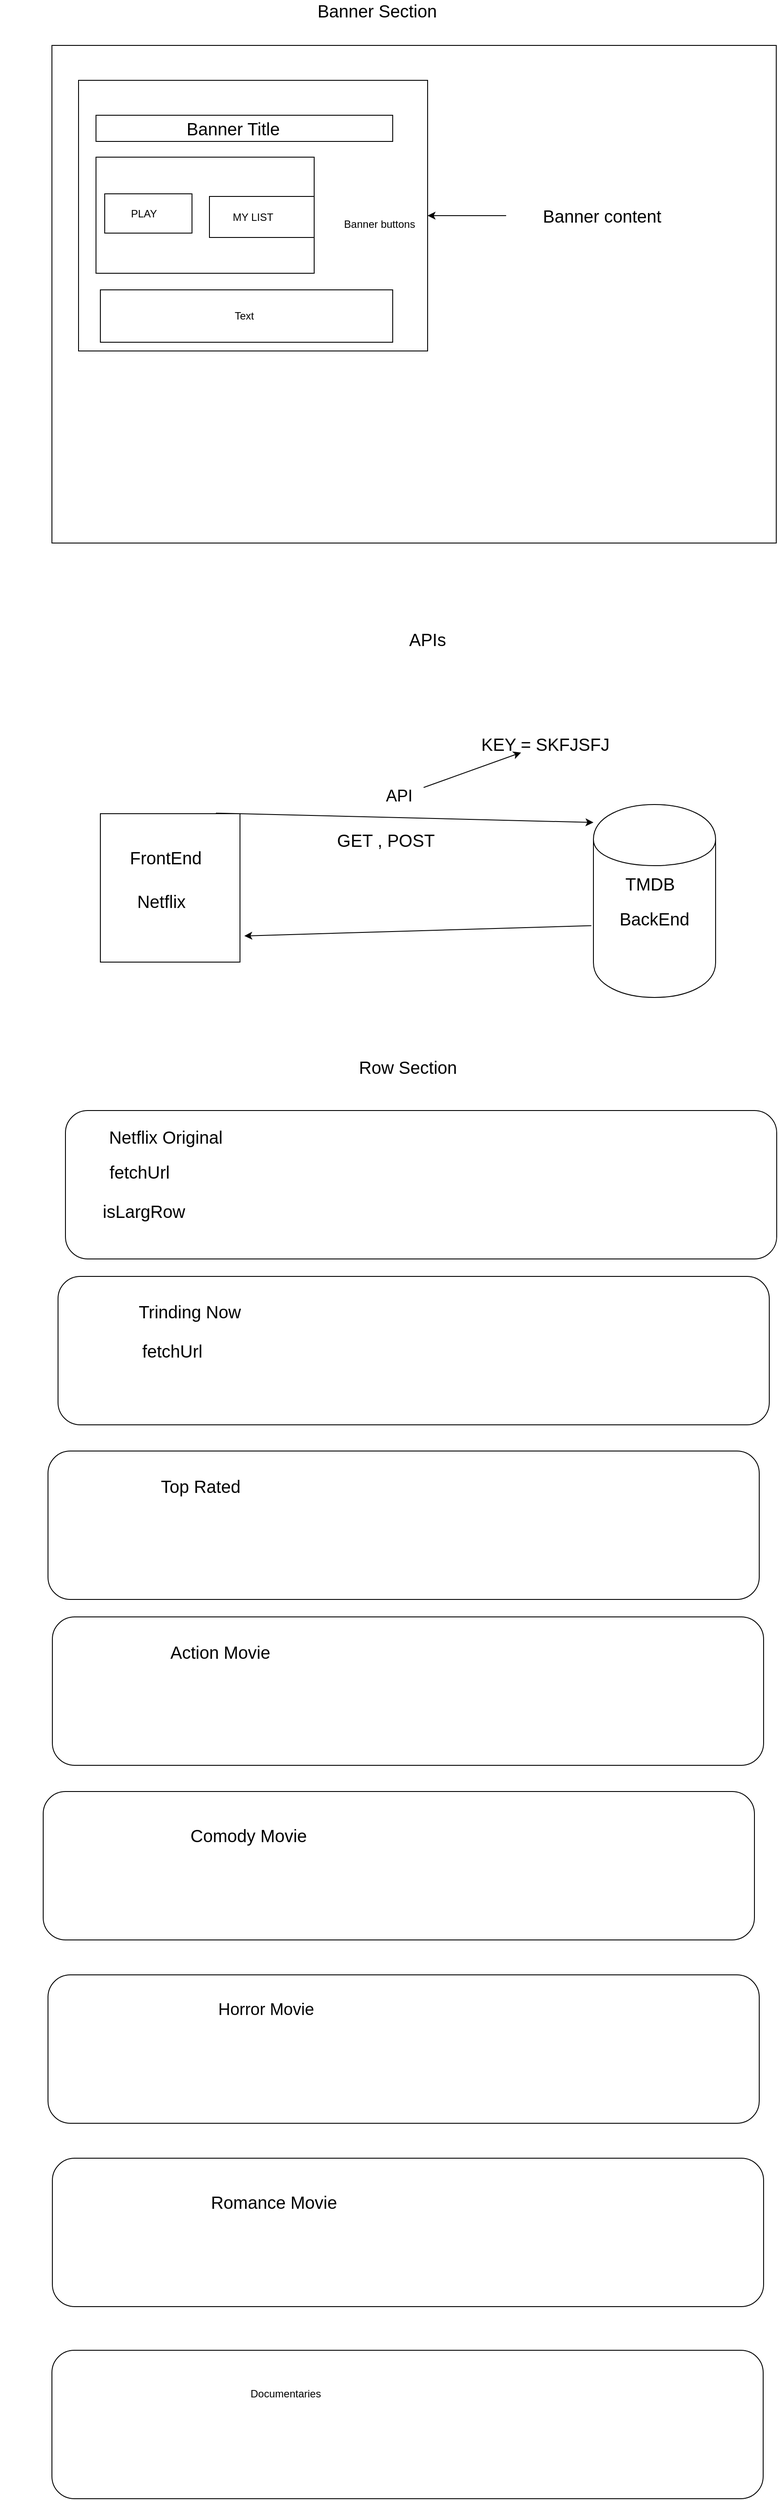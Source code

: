 <mxfile version="12.2.4" pages="1"><diagram id="c0f-fyvRkJ7cYxVdqUY4" name="Page-1"><mxGraphModel dx="1810" dy="560" grid="1" gridSize="10" guides="1" tooltips="1" connect="1" arrows="1" fold="1" page="1" pageScale="1" pageWidth="850" pageHeight="1100" math="0" shadow="0"><root><mxCell id="0"/><mxCell id="1" parent="0"/><mxCell id="3" value="&lt;font style=&quot;font-size: 20px&quot;&gt;Banner Section&amp;nbsp;&lt;/font&gt;" style="text;html=1;strokeColor=none;fillColor=none;align=center;verticalAlign=middle;whiteSpace=wrap;rounded=0;" parent="1" vertex="1"><mxGeometry x="190" y="80" width="390" height="20" as="geometry"/></mxCell><mxCell id="4" value="" style="rounded=0;whiteSpace=wrap;html=1;" parent="1" vertex="1"><mxGeometry x="9.5" y="130" width="830" height="570" as="geometry"/></mxCell><mxCell id="5" value="" style="rounded=0;whiteSpace=wrap;html=1;" parent="1" vertex="1"><mxGeometry x="40" y="170" width="400" height="310" as="geometry"/></mxCell><mxCell id="8" value="" style="edgeStyle=orthogonalEdgeStyle;rounded=0;orthogonalLoop=1;jettySize=auto;html=1;" parent="1" source="7" target="5" edge="1"><mxGeometry relative="1" as="geometry"/></mxCell><mxCell id="7" value="&lt;font style=&quot;font-size: 20px&quot;&gt;Banner content&lt;/font&gt;" style="text;html=1;strokeColor=none;fillColor=none;align=center;verticalAlign=middle;whiteSpace=wrap;rounded=0;" parent="1" vertex="1"><mxGeometry x="530" y="315" width="220" height="20" as="geometry"/></mxCell><mxCell id="9" value="" style="rounded=0;whiteSpace=wrap;html=1;" parent="1" vertex="1"><mxGeometry x="60" y="210" width="340" height="30" as="geometry"/></mxCell><mxCell id="10" value="&lt;font style=&quot;font-size: 20px&quot;&gt;Banner Title&amp;nbsp;&lt;/font&gt;" style="text;html=1;strokeColor=none;fillColor=none;align=center;verticalAlign=middle;whiteSpace=wrap;rounded=0;" parent="1" vertex="1"><mxGeometry x="110" y="215" width="220" height="20" as="geometry"/></mxCell><mxCell id="11" value="" style="rounded=0;whiteSpace=wrap;html=1;" parent="1" vertex="1"><mxGeometry x="60" y="258" width="250" height="133" as="geometry"/></mxCell><mxCell id="12" value="Banner buttons" style="text;html=1;strokeColor=none;fillColor=none;align=center;verticalAlign=middle;whiteSpace=wrap;rounded=0;" parent="1" vertex="1"><mxGeometry x="340" y="325" width="90" height="20" as="geometry"/></mxCell><mxCell id="16" value="" style="rounded=0;whiteSpace=wrap;html=1;" parent="1" vertex="1"><mxGeometry x="70" y="300" width="100" height="45" as="geometry"/></mxCell><mxCell id="18" value="PLAY" style="text;html=1;strokeColor=none;fillColor=none;align=center;verticalAlign=middle;whiteSpace=wrap;rounded=0;" parent="1" vertex="1"><mxGeometry x="70" y="313" width="90" height="20" as="geometry"/></mxCell><mxCell id="20" value="" style="rounded=0;whiteSpace=wrap;html=1;" parent="1" vertex="1"><mxGeometry x="190" y="303" width="120" height="47" as="geometry"/></mxCell><mxCell id="21" value="MY LIST" style="text;html=1;strokeColor=none;fillColor=none;align=center;verticalAlign=middle;whiteSpace=wrap;rounded=0;" parent="1" vertex="1"><mxGeometry x="200" y="317" width="80" height="20" as="geometry"/></mxCell><mxCell id="23" value="" style="rounded=0;whiteSpace=wrap;html=1;" parent="1" vertex="1"><mxGeometry x="65" y="410" width="335" height="60" as="geometry"/></mxCell><mxCell id="24" value="Text" style="text;html=1;strokeColor=none;fillColor=none;align=center;verticalAlign=middle;whiteSpace=wrap;rounded=0;" parent="1" vertex="1"><mxGeometry x="100" y="430" width="260" height="20" as="geometry"/></mxCell><mxCell id="25" value="&lt;font style=&quot;font-size: 20px&quot;&gt;APIs&lt;/font&gt;" style="text;html=1;strokeColor=none;fillColor=none;align=center;verticalAlign=middle;whiteSpace=wrap;rounded=0;" parent="1" vertex="1"><mxGeometry x="90" y="800" width="700" height="20" as="geometry"/></mxCell><mxCell id="26" value="" style="rounded=0;whiteSpace=wrap;html=1;" parent="1" vertex="1"><mxGeometry x="65" y="1010" width="160" height="170" as="geometry"/></mxCell><mxCell id="27" value="&lt;font style=&quot;font-size: 20px&quot;&gt;FrontEnd&lt;/font&gt;" style="text;html=1;strokeColor=none;fillColor=none;align=center;verticalAlign=middle;whiteSpace=wrap;rounded=0;" parent="1" vertex="1"><mxGeometry x="80" y="1050" width="120" height="20" as="geometry"/></mxCell><mxCell id="28" value="&lt;font style=&quot;font-size: 20px&quot;&gt;Netflix&lt;/font&gt;" style="text;html=1;strokeColor=none;fillColor=none;align=center;verticalAlign=middle;whiteSpace=wrap;rounded=0;" parent="1" vertex="1"><mxGeometry x="70" y="1100" width="130" height="20" as="geometry"/></mxCell><mxCell id="29" value="" style="shape=cylinder;whiteSpace=wrap;html=1;boundedLbl=1;backgroundOutline=1;" parent="1" vertex="1"><mxGeometry x="630" y="999.5" width="140" height="221" as="geometry"/></mxCell><mxCell id="30" value="&lt;font style=&quot;font-size: 20px&quot;&gt;TMDB&lt;/font&gt;" style="text;html=1;strokeColor=none;fillColor=none;align=center;verticalAlign=middle;whiteSpace=wrap;rounded=0;" parent="1" vertex="1"><mxGeometry x="640" y="1080" width="110" height="20" as="geometry"/></mxCell><mxCell id="31" value="&lt;font style=&quot;font-size: 20px&quot;&gt;BackEnd&lt;/font&gt;" style="text;html=1;strokeColor=none;fillColor=none;align=center;verticalAlign=middle;whiteSpace=wrap;rounded=0;" parent="1" vertex="1"><mxGeometry x="645" y="1120" width="110" height="20" as="geometry"/></mxCell><mxCell id="32" value="" style="endArrow=classic;html=1;exitX=0.827;exitY=-0.004;exitDx=0;exitDy=0;exitPerimeter=0;entryX=0;entryY=0.093;entryDx=0;entryDy=0;entryPerimeter=0;" parent="1" source="26" target="29" edge="1"><mxGeometry width="50" height="50" relative="1" as="geometry"><mxPoint x="340" y="1000" as="sourcePoint"/><mxPoint x="390" y="950" as="targetPoint"/></mxGeometry></mxCell><mxCell id="33" value="&lt;font style=&quot;font-size: 20px&quot;&gt;GET , POST&amp;nbsp;&lt;/font&gt;" style="text;html=1;strokeColor=none;fillColor=none;align=center;verticalAlign=middle;whiteSpace=wrap;rounded=0;" parent="1" vertex="1"><mxGeometry x="250" y="1030" width="290" height="20" as="geometry"/></mxCell><mxCell id="34" value="" style="endArrow=classic;html=1;exitX=-0.017;exitY=0.628;exitDx=0;exitDy=0;exitPerimeter=0;" parent="1" source="29" edge="1"><mxGeometry width="50" height="50" relative="1" as="geometry"><mxPoint x="450" y="1220" as="sourcePoint"/><mxPoint x="230" y="1150" as="targetPoint"/></mxGeometry></mxCell><mxCell id="35" value="&lt;font style=&quot;font-size: 19px&quot;&gt;API&lt;/font&gt;" style="text;html=1;strokeColor=none;fillColor=none;align=center;verticalAlign=middle;whiteSpace=wrap;rounded=0;" parent="1" vertex="1"><mxGeometry x="355" y="980" width="105" height="20" as="geometry"/></mxCell><mxCell id="36" value="" style="endArrow=classic;html=1;" parent="1" source="35" target="37" edge="1"><mxGeometry width="50" height="50" relative="1" as="geometry"><mxPoint x="440" y="980" as="sourcePoint"/><mxPoint x="490" y="930" as="targetPoint"/></mxGeometry></mxCell><mxCell id="37" value="&lt;font style=&quot;font-size: 20px&quot;&gt;KEY = SKFJSFJ&lt;/font&gt;" style="text;html=1;strokeColor=none;fillColor=none;align=center;verticalAlign=middle;whiteSpace=wrap;rounded=0;" parent="1" vertex="1"><mxGeometry x="470" y="920" width="210" height="20" as="geometry"/></mxCell><mxCell id="38" value="&lt;font style=&quot;font-size: 20px&quot;&gt;Row Section&lt;/font&gt;" style="text;html=1;strokeColor=none;fillColor=none;align=center;verticalAlign=middle;whiteSpace=wrap;rounded=0;" vertex="1" parent="1"><mxGeometry x="135" y="1290" width="565" height="20" as="geometry"/></mxCell><mxCell id="41" value="" style="rounded=1;whiteSpace=wrap;html=1;" vertex="1" parent="1"><mxGeometry x="25" y="1350" width="815" height="170" as="geometry"/></mxCell><mxCell id="42" value="&lt;font style=&quot;font-size: 20px&quot;&gt;Netflix Original&lt;/font&gt;" style="text;html=1;strokeColor=none;fillColor=none;align=center;verticalAlign=middle;whiteSpace=wrap;rounded=0;" vertex="1" parent="1"><mxGeometry x="-50" y="1370" width="380" height="20" as="geometry"/></mxCell><mxCell id="44" value="&lt;font style=&quot;font-size: 20px&quot;&gt;fetchUrl&lt;/font&gt;" style="text;html=1;strokeColor=none;fillColor=none;align=center;verticalAlign=middle;whiteSpace=wrap;rounded=0;" vertex="1" parent="1"><mxGeometry x="5" y="1410" width="210" height="20" as="geometry"/></mxCell><mxCell id="46" value="&lt;font style=&quot;font-size: 20px&quot;&gt;isLargRow&lt;/font&gt;" style="text;html=1;strokeColor=none;fillColor=none;align=center;verticalAlign=middle;whiteSpace=wrap;rounded=0;" vertex="1" parent="1"><mxGeometry x="60" y="1455" width="110" height="20" as="geometry"/></mxCell><mxCell id="47" value="" style="rounded=1;whiteSpace=wrap;html=1;" vertex="1" parent="1"><mxGeometry x="16.5" y="1540" width="815" height="170" as="geometry"/></mxCell><mxCell id="52" value="&lt;font style=&quot;font-size: 20px&quot;&gt;Trinding Now&lt;/font&gt;" style="text;html=1;strokeColor=none;fillColor=none;align=center;verticalAlign=middle;whiteSpace=wrap;rounded=0;strokeWidth=7;" vertex="1" parent="1"><mxGeometry x="65" y="1570" width="205" height="20" as="geometry"/></mxCell><mxCell id="53" value="&lt;font style=&quot;font-size: 20px&quot;&gt;fetchUrl&lt;/font&gt;" style="text;html=1;strokeColor=none;fillColor=none;align=center;verticalAlign=middle;whiteSpace=wrap;rounded=0;strokeWidth=7;" vertex="1" parent="1"><mxGeometry x="65" y="1615" width="165" height="20" as="geometry"/></mxCell><mxCell id="54" value="" style="rounded=1;whiteSpace=wrap;html=1;" vertex="1" parent="1"><mxGeometry x="5" y="1740" width="815" height="170" as="geometry"/></mxCell><mxCell id="55" value="&lt;font style=&quot;font-size: 20px&quot;&gt;Top Rated&lt;/font&gt;" style="text;html=1;strokeColor=none;fillColor=none;align=center;verticalAlign=middle;whiteSpace=wrap;rounded=0;" vertex="1" parent="1"><mxGeometry x="60" y="1770" width="240" height="20" as="geometry"/></mxCell><mxCell id="56" value="" style="rounded=1;whiteSpace=wrap;html=1;" vertex="1" parent="1"><mxGeometry x="10" y="1930" width="815" height="170" as="geometry"/></mxCell><mxCell id="57" value="&lt;font style=&quot;font-size: 20px&quot;&gt;Action Movie&lt;/font&gt;" style="text;html=1;strokeColor=none;fillColor=none;align=center;verticalAlign=middle;whiteSpace=wrap;rounded=0;" vertex="1" parent="1"><mxGeometry x="95" y="1960" width="215" height="20" as="geometry"/></mxCell><mxCell id="58" value="" style="rounded=1;whiteSpace=wrap;html=1;" vertex="1" parent="1"><mxGeometry x="-0.5" y="2130" width="815" height="170" as="geometry"/></mxCell><mxCell id="59" value="&lt;font style=&quot;font-size: 20px&quot;&gt;Comody Movie&lt;/font&gt;" style="text;html=1;strokeColor=none;fillColor=none;align=center;verticalAlign=middle;whiteSpace=wrap;rounded=0;" vertex="1" parent="1"><mxGeometry x="130" y="2170" width="210" height="20" as="geometry"/></mxCell><mxCell id="60" value="" style="rounded=1;whiteSpace=wrap;html=1;" vertex="1" parent="1"><mxGeometry x="5" y="2340" width="815" height="170" as="geometry"/></mxCell><mxCell id="61" value="&lt;font style=&quot;font-size: 19px&quot;&gt;Horror Movie&lt;/font&gt;" style="text;html=1;strokeColor=none;fillColor=none;align=center;verticalAlign=middle;whiteSpace=wrap;rounded=0;" vertex="1" parent="1"><mxGeometry x="130" y="2370" width="250" height="20" as="geometry"/></mxCell><mxCell id="62" value="" style="rounded=1;whiteSpace=wrap;html=1;" vertex="1" parent="1"><mxGeometry x="10" y="2550" width="815" height="170" as="geometry"/></mxCell><mxCell id="63" value="&lt;font style=&quot;font-size: 20px&quot;&gt;Romance Movie&lt;/font&gt;" style="text;html=1;strokeColor=none;fillColor=none;align=center;verticalAlign=middle;whiteSpace=wrap;rounded=0;" vertex="1" parent="1"><mxGeometry x="128" y="2590" width="272" height="20" as="geometry"/></mxCell><mxCell id="64" value="" style="rounded=1;whiteSpace=wrap;html=1;" vertex="1" parent="1"><mxGeometry x="9.5" y="2770" width="815" height="170" as="geometry"/></mxCell><mxCell id="65" value="Documentaries" style="text;html=1;strokeColor=none;fillColor=none;align=center;verticalAlign=middle;whiteSpace=wrap;rounded=0;" vertex="1" parent="1"><mxGeometry x="135" y="2810" width="285" height="20" as="geometry"/></mxCell></root></mxGraphModel></diagram></mxfile>